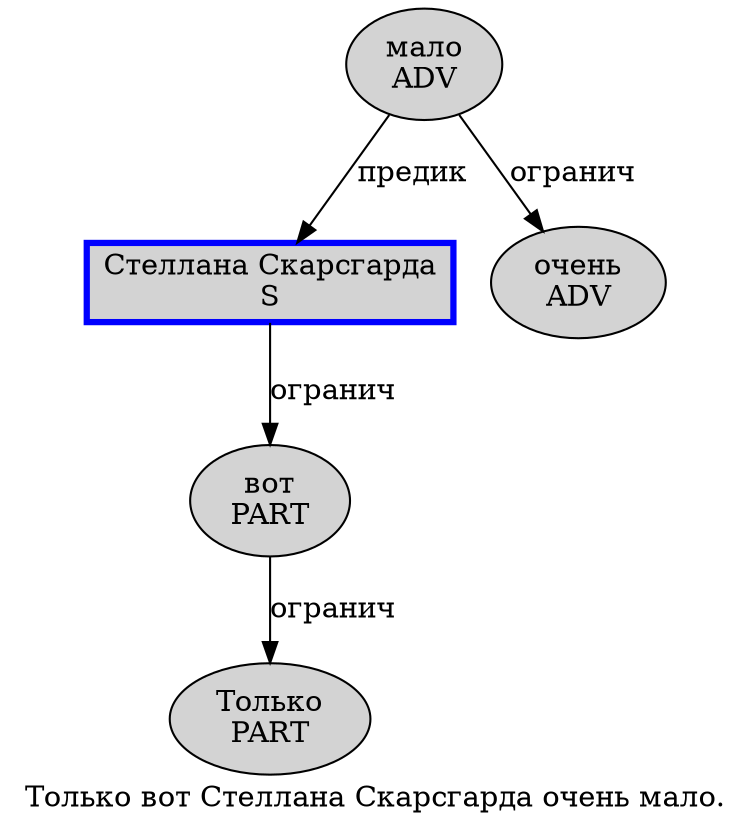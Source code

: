 digraph SENTENCE_561 {
	graph [label="Только вот Стеллана Скарсгарда очень мало."]
	node [style=filled]
		0 [label="Только
PART" color="" fillcolor=lightgray penwidth=1 shape=ellipse]
		1 [label="вот
PART" color="" fillcolor=lightgray penwidth=1 shape=ellipse]
		2 [label="Стеллана Скарсгарда
S" color=blue fillcolor=lightgray penwidth=3 shape=box]
		3 [label="очень
ADV" color="" fillcolor=lightgray penwidth=1 shape=ellipse]
		4 [label="мало
ADV" color="" fillcolor=lightgray penwidth=1 shape=ellipse]
			4 -> 2 [label="предик"]
			4 -> 3 [label="огранич"]
			2 -> 1 [label="огранич"]
			1 -> 0 [label="огранич"]
}